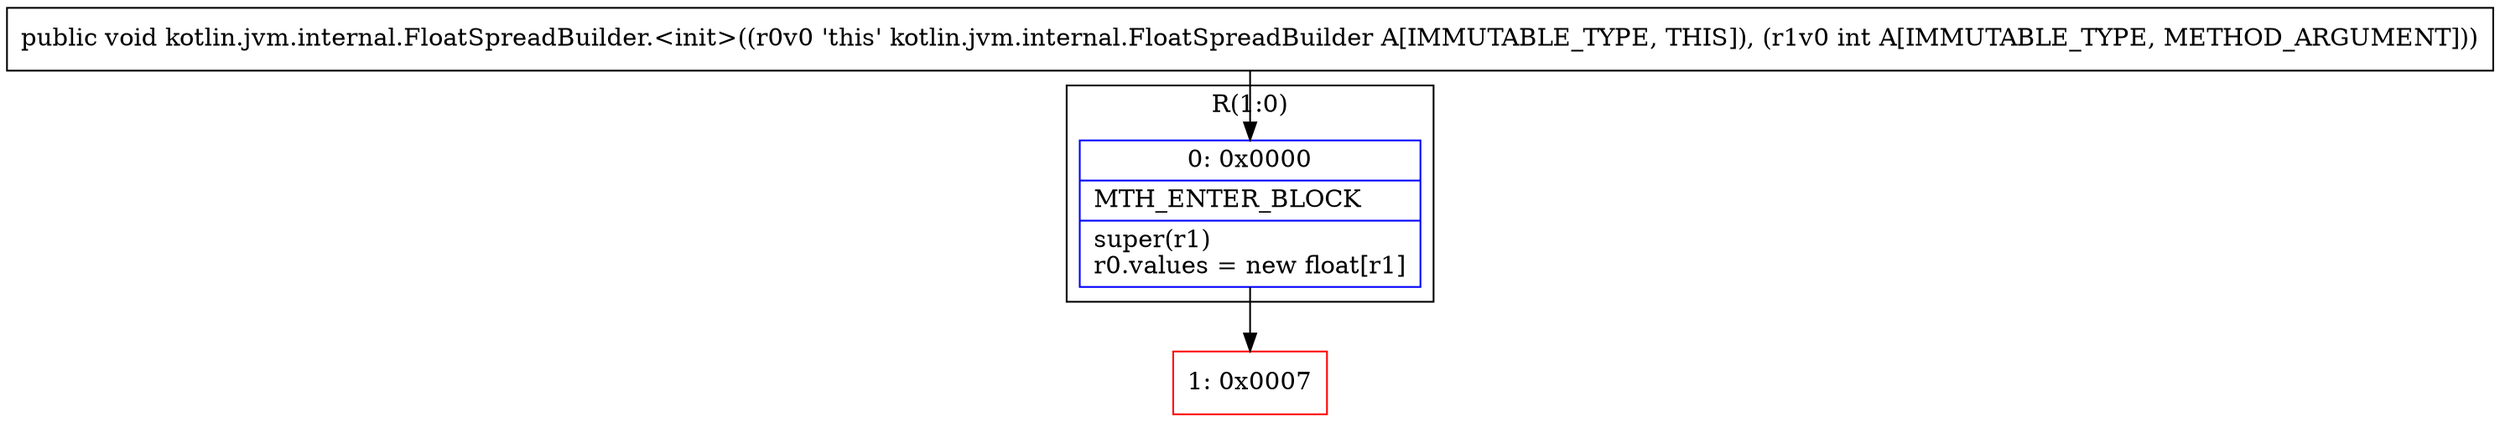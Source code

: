 digraph "CFG forkotlin.jvm.internal.FloatSpreadBuilder.\<init\>(I)V" {
subgraph cluster_Region_543241374 {
label = "R(1:0)";
node [shape=record,color=blue];
Node_0 [shape=record,label="{0\:\ 0x0000|MTH_ENTER_BLOCK\l|super(r1)\lr0.values = new float[r1]\l}"];
}
Node_1 [shape=record,color=red,label="{1\:\ 0x0007}"];
MethodNode[shape=record,label="{public void kotlin.jvm.internal.FloatSpreadBuilder.\<init\>((r0v0 'this' kotlin.jvm.internal.FloatSpreadBuilder A[IMMUTABLE_TYPE, THIS]), (r1v0 int A[IMMUTABLE_TYPE, METHOD_ARGUMENT])) }"];
MethodNode -> Node_0;
Node_0 -> Node_1;
}

